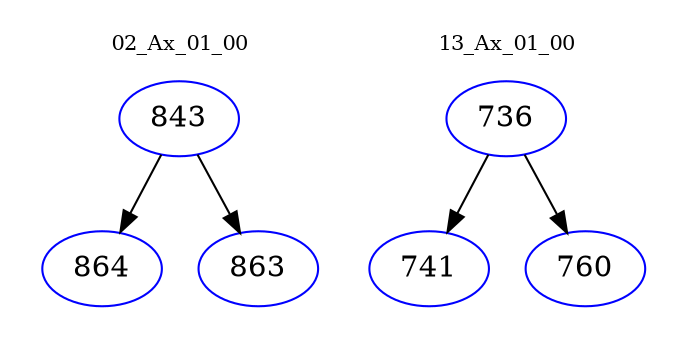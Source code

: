 digraph{
subgraph cluster_0 {
color = white
label = "02_Ax_01_00";
fontsize=10;
T0_843 [label="843", color="blue"]
T0_843 -> T0_864 [color="black"]
T0_864 [label="864", color="blue"]
T0_843 -> T0_863 [color="black"]
T0_863 [label="863", color="blue"]
}
subgraph cluster_1 {
color = white
label = "13_Ax_01_00";
fontsize=10;
T1_736 [label="736", color="blue"]
T1_736 -> T1_741 [color="black"]
T1_741 [label="741", color="blue"]
T1_736 -> T1_760 [color="black"]
T1_760 [label="760", color="blue"]
}
}
